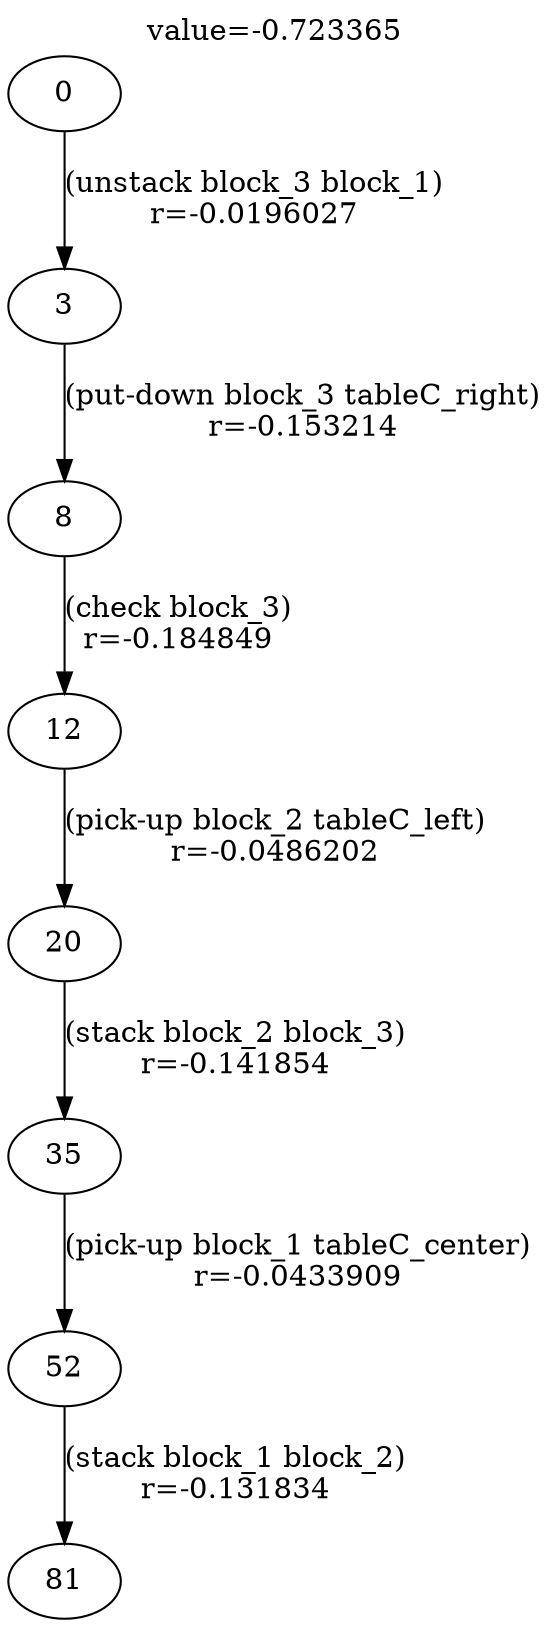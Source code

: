 digraph g{
label="value=-0.723365"
labelloc=top
0->3 [ label="(unstack block_3 block_1)
r=-0.0196027" ];
3->8 [ label="(put-down block_3 tableC_right)
r=-0.153214" ];
8->12 [ label="(check block_3)
r=-0.184849" ];
12->20 [ label="(pick-up block_2 tableC_left)
r=-0.0486202" ];
20->35 [ label="(stack block_2 block_3)
r=-0.141854" ];
35->52 [ label="(pick-up block_1 tableC_center)
r=-0.0433909" ];
52->81 [ label="(stack block_1 block_2)
r=-0.131834" ];
}
